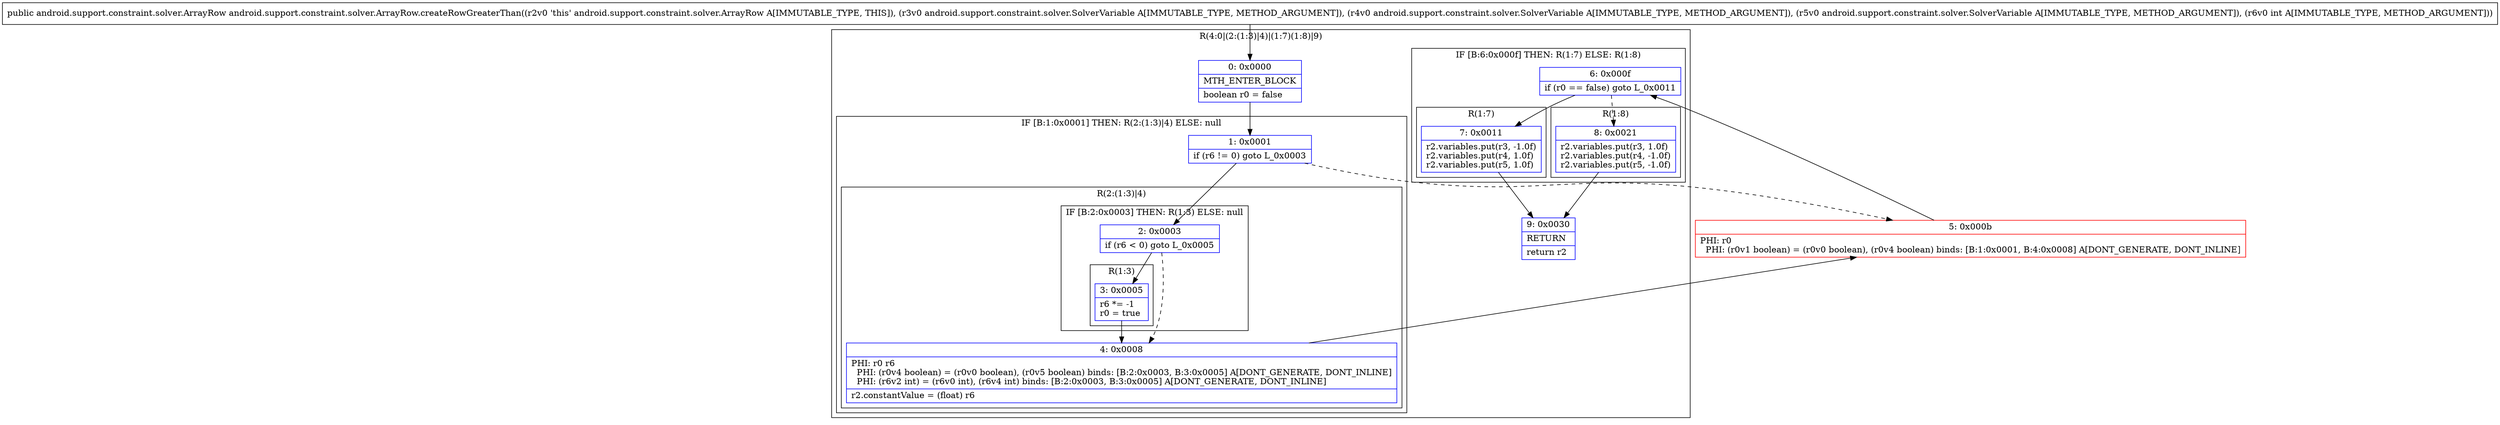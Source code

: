 digraph "CFG forandroid.support.constraint.solver.ArrayRow.createRowGreaterThan(Landroid\/support\/constraint\/solver\/SolverVariable;Landroid\/support\/constraint\/solver\/SolverVariable;Landroid\/support\/constraint\/solver\/SolverVariable;I)Landroid\/support\/constraint\/solver\/ArrayRow;" {
subgraph cluster_Region_515966581 {
label = "R(4:0|(2:(1:3)|4)|(1:7)(1:8)|9)";
node [shape=record,color=blue];
Node_0 [shape=record,label="{0\:\ 0x0000|MTH_ENTER_BLOCK\l|boolean r0 = false\l}"];
subgraph cluster_IfRegion_1466599134 {
label = "IF [B:1:0x0001] THEN: R(2:(1:3)|4) ELSE: null";
node [shape=record,color=blue];
Node_1 [shape=record,label="{1\:\ 0x0001|if (r6 != 0) goto L_0x0003\l}"];
subgraph cluster_Region_1000603276 {
label = "R(2:(1:3)|4)";
node [shape=record,color=blue];
subgraph cluster_IfRegion_1251906908 {
label = "IF [B:2:0x0003] THEN: R(1:3) ELSE: null";
node [shape=record,color=blue];
Node_2 [shape=record,label="{2\:\ 0x0003|if (r6 \< 0) goto L_0x0005\l}"];
subgraph cluster_Region_927727548 {
label = "R(1:3)";
node [shape=record,color=blue];
Node_3 [shape=record,label="{3\:\ 0x0005|r6 *= \-1\lr0 = true\l}"];
}
}
Node_4 [shape=record,label="{4\:\ 0x0008|PHI: r0 r6 \l  PHI: (r0v4 boolean) = (r0v0 boolean), (r0v5 boolean) binds: [B:2:0x0003, B:3:0x0005] A[DONT_GENERATE, DONT_INLINE]\l  PHI: (r6v2 int) = (r6v0 int), (r6v4 int) binds: [B:2:0x0003, B:3:0x0005] A[DONT_GENERATE, DONT_INLINE]\l|r2.constantValue = (float) r6\l}"];
}
}
subgraph cluster_IfRegion_1445972263 {
label = "IF [B:6:0x000f] THEN: R(1:7) ELSE: R(1:8)";
node [shape=record,color=blue];
Node_6 [shape=record,label="{6\:\ 0x000f|if (r0 == false) goto L_0x0011\l}"];
subgraph cluster_Region_1924120625 {
label = "R(1:7)";
node [shape=record,color=blue];
Node_7 [shape=record,label="{7\:\ 0x0011|r2.variables.put(r3, \-1.0f)\lr2.variables.put(r4, 1.0f)\lr2.variables.put(r5, 1.0f)\l}"];
}
subgraph cluster_Region_1911616716 {
label = "R(1:8)";
node [shape=record,color=blue];
Node_8 [shape=record,label="{8\:\ 0x0021|r2.variables.put(r3, 1.0f)\lr2.variables.put(r4, \-1.0f)\lr2.variables.put(r5, \-1.0f)\l}"];
}
}
Node_9 [shape=record,label="{9\:\ 0x0030|RETURN\l|return r2\l}"];
}
Node_5 [shape=record,color=red,label="{5\:\ 0x000b|PHI: r0 \l  PHI: (r0v1 boolean) = (r0v0 boolean), (r0v4 boolean) binds: [B:1:0x0001, B:4:0x0008] A[DONT_GENERATE, DONT_INLINE]\l}"];
MethodNode[shape=record,label="{public android.support.constraint.solver.ArrayRow android.support.constraint.solver.ArrayRow.createRowGreaterThan((r2v0 'this' android.support.constraint.solver.ArrayRow A[IMMUTABLE_TYPE, THIS]), (r3v0 android.support.constraint.solver.SolverVariable A[IMMUTABLE_TYPE, METHOD_ARGUMENT]), (r4v0 android.support.constraint.solver.SolverVariable A[IMMUTABLE_TYPE, METHOD_ARGUMENT]), (r5v0 android.support.constraint.solver.SolverVariable A[IMMUTABLE_TYPE, METHOD_ARGUMENT]), (r6v0 int A[IMMUTABLE_TYPE, METHOD_ARGUMENT])) }"];
MethodNode -> Node_0;
Node_0 -> Node_1;
Node_1 -> Node_2;
Node_1 -> Node_5[style=dashed];
Node_2 -> Node_3;
Node_2 -> Node_4[style=dashed];
Node_3 -> Node_4;
Node_4 -> Node_5;
Node_6 -> Node_7;
Node_6 -> Node_8[style=dashed];
Node_7 -> Node_9;
Node_8 -> Node_9;
Node_5 -> Node_6;
}


